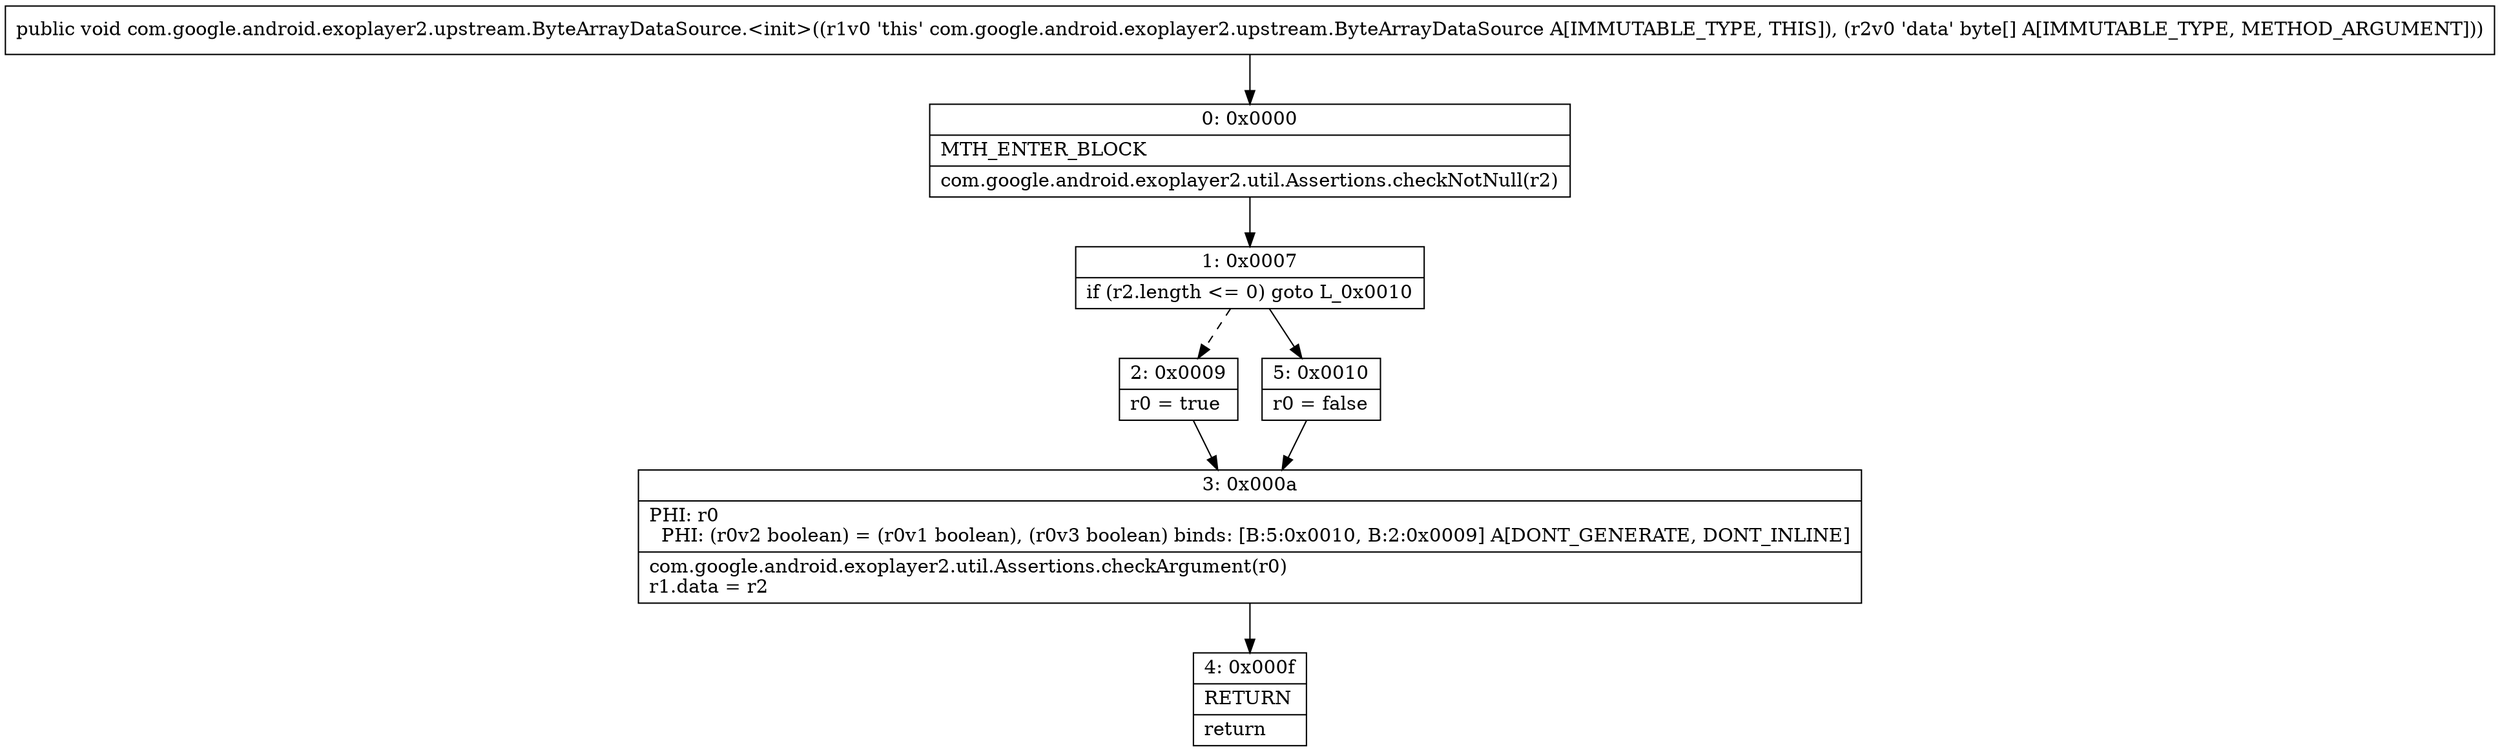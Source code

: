 digraph "CFG forcom.google.android.exoplayer2.upstream.ByteArrayDataSource.\<init\>([B)V" {
Node_0 [shape=record,label="{0\:\ 0x0000|MTH_ENTER_BLOCK\l|com.google.android.exoplayer2.util.Assertions.checkNotNull(r2)\l}"];
Node_1 [shape=record,label="{1\:\ 0x0007|if (r2.length \<= 0) goto L_0x0010\l}"];
Node_2 [shape=record,label="{2\:\ 0x0009|r0 = true\l}"];
Node_3 [shape=record,label="{3\:\ 0x000a|PHI: r0 \l  PHI: (r0v2 boolean) = (r0v1 boolean), (r0v3 boolean) binds: [B:5:0x0010, B:2:0x0009] A[DONT_GENERATE, DONT_INLINE]\l|com.google.android.exoplayer2.util.Assertions.checkArgument(r0)\lr1.data = r2\l}"];
Node_4 [shape=record,label="{4\:\ 0x000f|RETURN\l|return\l}"];
Node_5 [shape=record,label="{5\:\ 0x0010|r0 = false\l}"];
MethodNode[shape=record,label="{public void com.google.android.exoplayer2.upstream.ByteArrayDataSource.\<init\>((r1v0 'this' com.google.android.exoplayer2.upstream.ByteArrayDataSource A[IMMUTABLE_TYPE, THIS]), (r2v0 'data' byte[] A[IMMUTABLE_TYPE, METHOD_ARGUMENT])) }"];
MethodNode -> Node_0;
Node_0 -> Node_1;
Node_1 -> Node_2[style=dashed];
Node_1 -> Node_5;
Node_2 -> Node_3;
Node_3 -> Node_4;
Node_5 -> Node_3;
}

